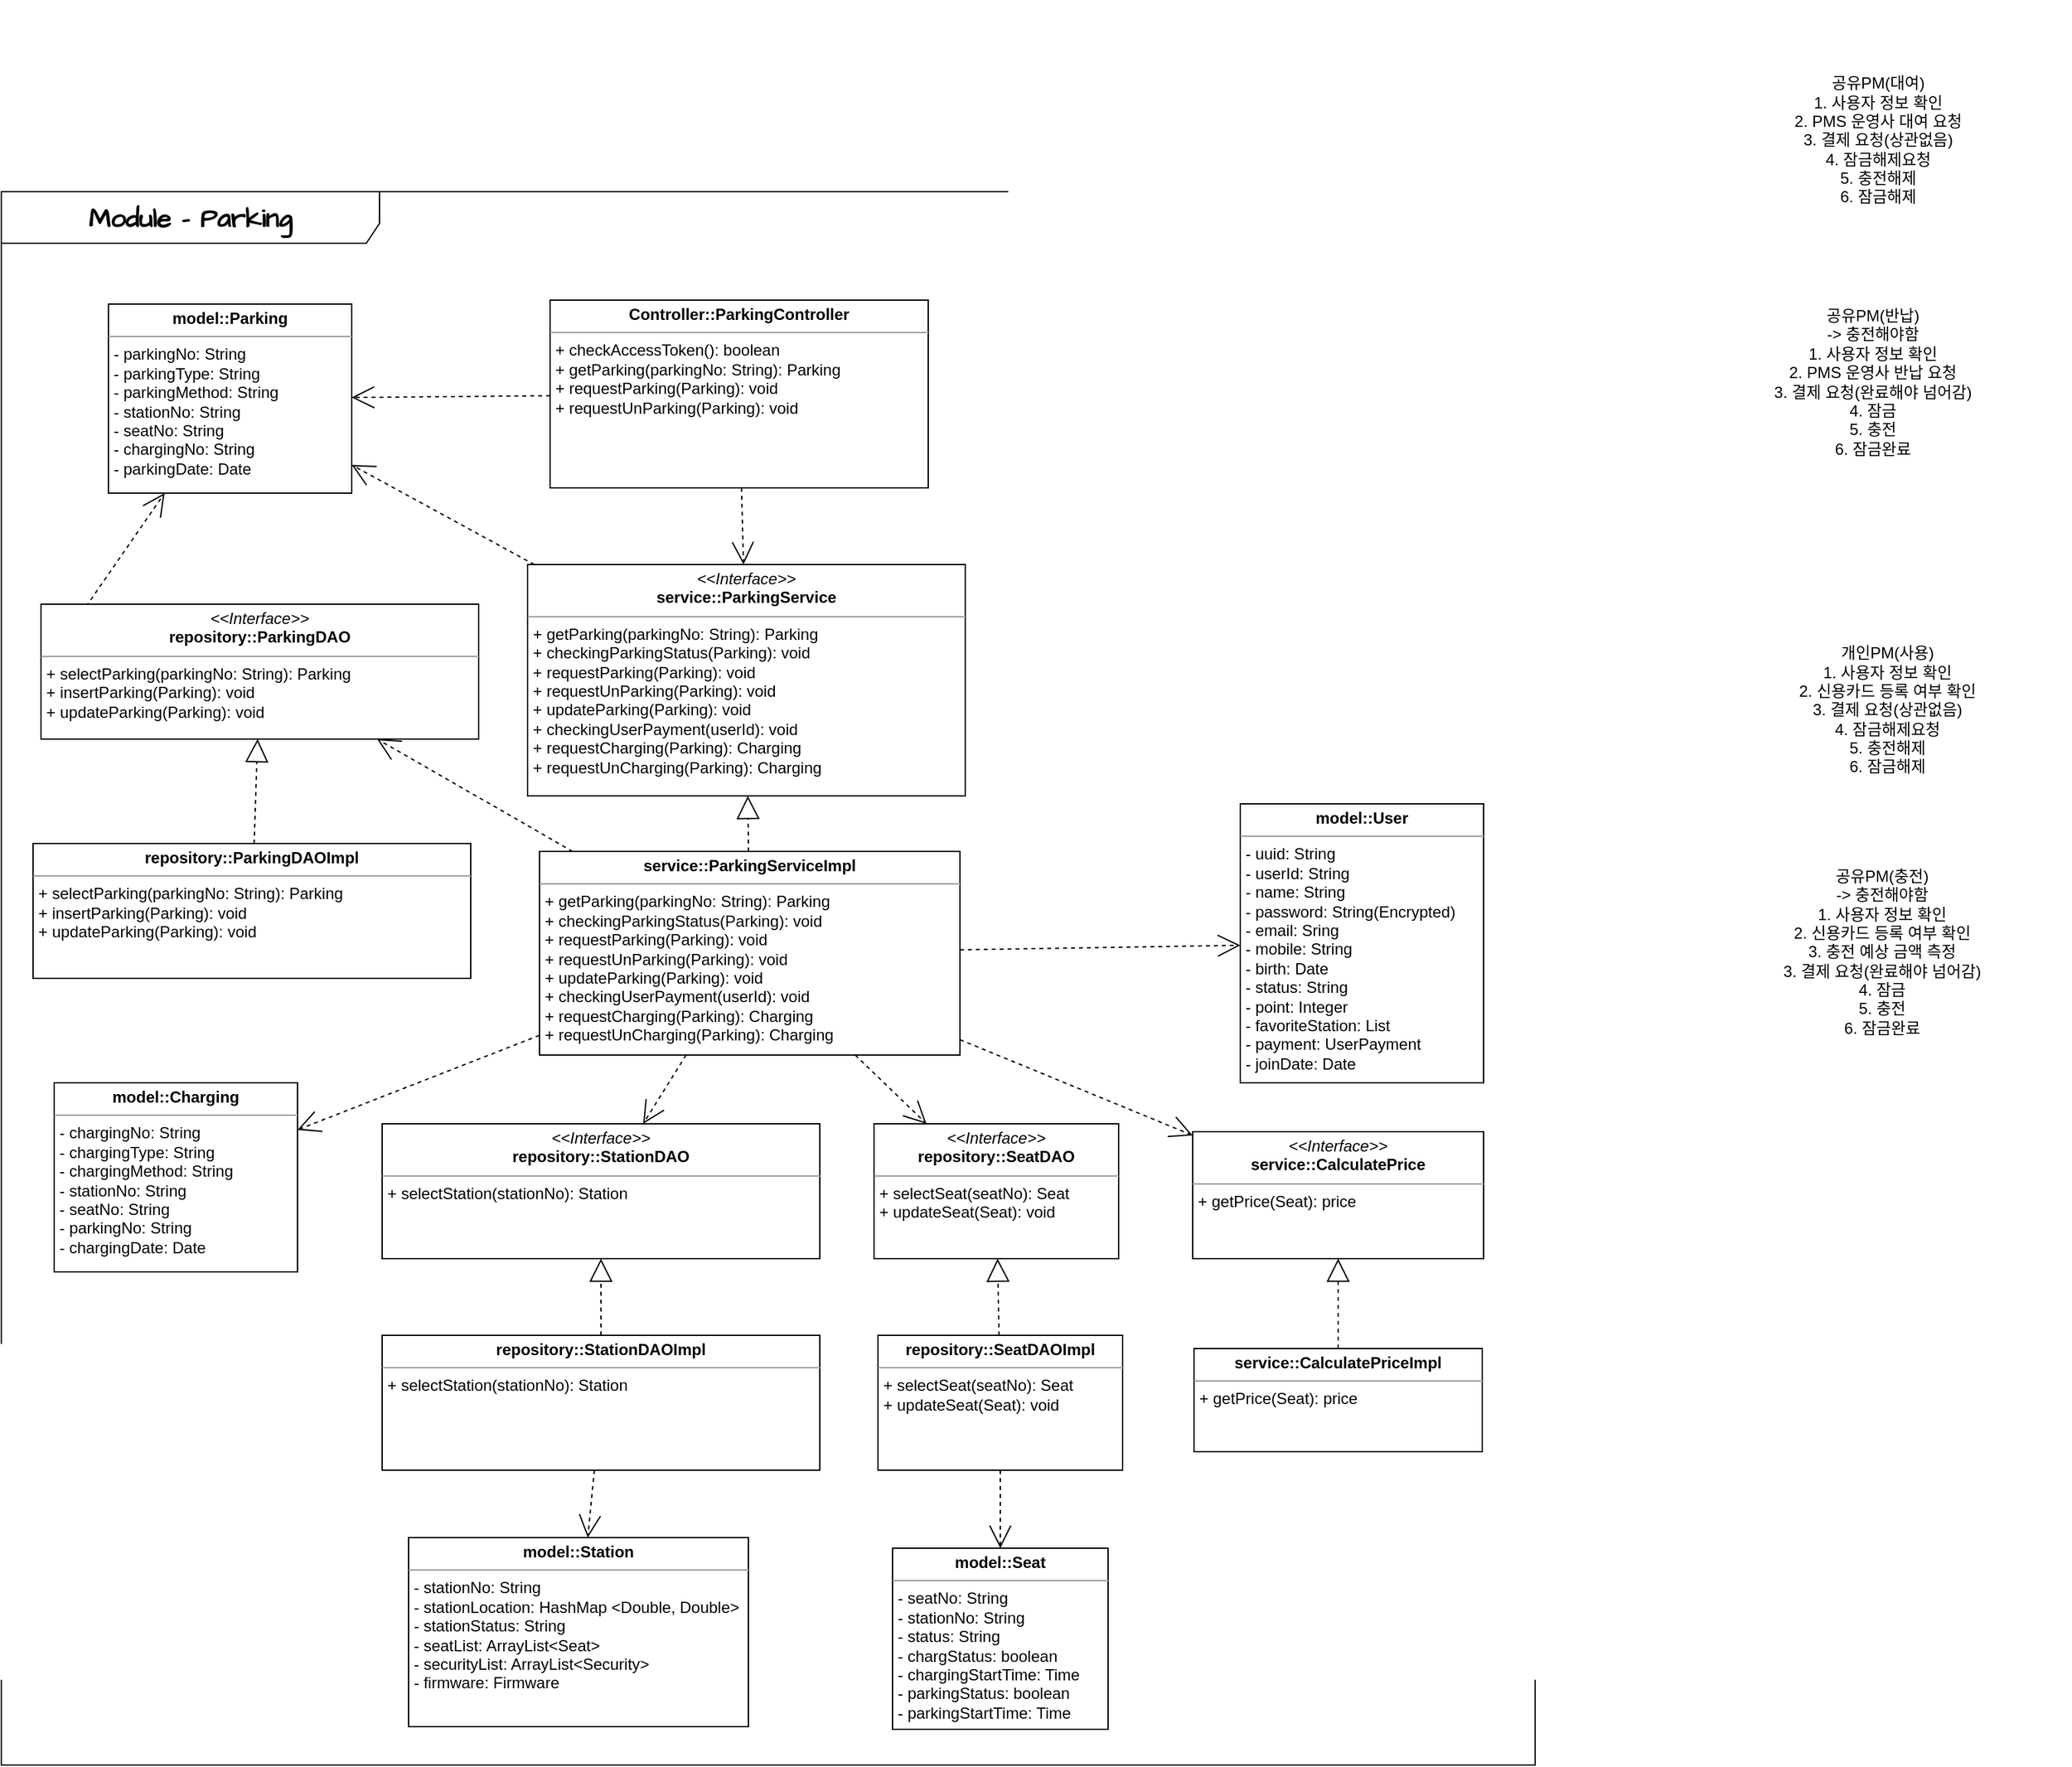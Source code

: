 <mxfile version="21.7.2" type="github">
  <diagram name="페이지-1" id="lPy8DxQ_BeJiJQl0cnG5">
    <mxGraphModel dx="998" dy="994" grid="0" gridSize="10" guides="1" tooltips="1" connect="1" arrows="1" fold="1" page="0" pageScale="1" pageWidth="827" pageHeight="1169" math="0" shadow="0">
      <root>
        <mxCell id="WIyWlLk6GJQsqaUBKTNV-0" />
        <mxCell id="WIyWlLk6GJQsqaUBKTNV-1" parent="WIyWlLk6GJQsqaUBKTNV-0" />
        <mxCell id="Vzx4ZsiZjZbDzXs78C7I-1" value="&lt;b&gt;Module - Parking&lt;/b&gt;" style="shape=umlFrame;whiteSpace=wrap;html=1;pointerEvents=0;hachureGap=4;fontFamily=Architects Daughter;fontSource=https%3A%2F%2Ffonts.googleapis.com%2Fcss%3Ffamily%3DArchitects%2BDaughter;fontSize=20;width=286;height=39;labelBackgroundColor=none;rounded=0;" parent="WIyWlLk6GJQsqaUBKTNV-1" vertex="1">
          <mxGeometry x="1136" y="155" width="1160" height="1190" as="geometry" />
        </mxCell>
        <mxCell id="Vzx4ZsiZjZbDzXs78C7I-3" style="edgeStyle=none;shape=connector;rounded=0;hachureGap=4;orthogonalLoop=1;jettySize=auto;html=1;dashed=1;labelBackgroundColor=none;strokeColor=default;fontFamily=Architects Daughter;fontSource=https%3A%2F%2Ffonts.googleapis.com%2Fcss%3Ffamily%3DArchitects%2BDaughter;fontSize=16;fontColor=default;endArrow=open;endFill=0;endSize=15;" parent="WIyWlLk6GJQsqaUBKTNV-1" source="Vzx4ZsiZjZbDzXs78C7I-10" target="Vzx4ZsiZjZbDzXs78C7I-5" edge="1">
          <mxGeometry relative="1" as="geometry" />
        </mxCell>
        <mxCell id="Vzx4ZsiZjZbDzXs78C7I-4" style="edgeStyle=none;shape=connector;rounded=0;hachureGap=4;orthogonalLoop=1;jettySize=auto;html=1;dashed=1;labelBackgroundColor=none;strokeColor=default;fontFamily=Architects Daughter;fontSource=https%3A%2F%2Ffonts.googleapis.com%2Fcss%3Ffamily%3DArchitects%2BDaughter;fontSize=16;fontColor=default;endArrow=open;endFill=0;endSize=15;" parent="WIyWlLk6GJQsqaUBKTNV-1" source="Vzx4ZsiZjZbDzXs78C7I-5" target="Vzx4ZsiZjZbDzXs78C7I-14" edge="1">
          <mxGeometry relative="1" as="geometry" />
        </mxCell>
        <mxCell id="Vzx4ZsiZjZbDzXs78C7I-5" value="&lt;p style=&quot;margin:0px;margin-top:4px;text-align:center;&quot;&gt;&lt;i&gt;&amp;lt;&amp;lt;Interface&amp;gt;&amp;gt;&lt;/i&gt;&lt;br&gt;&lt;b style=&quot;background-color: initial;&quot;&gt;service::ParkingService&lt;/b&gt;&lt;/p&gt;&lt;p style=&quot;margin:0px;margin-top:4px;text-align:center;&quot;&gt;&lt;/p&gt;&lt;hr size=&quot;1&quot;&gt;&lt;p style=&quot;margin:0px;margin-left:4px;&quot;&gt;+ getParking(parkingNo: String): Parking&lt;/p&gt;&lt;p style=&quot;margin:0px;margin-left:4px;&quot;&gt;+ checkingParkingStatus(Parking): void&lt;/p&gt;&lt;p style=&quot;margin:0px;margin-left:4px;&quot;&gt;+&lt;span style=&quot;background-color: initial;&quot;&gt;&amp;nbsp;requestParking(Parking): void&lt;/span&gt;&lt;/p&gt;&lt;p style=&quot;margin:0px;margin-left:4px;&quot;&gt;+ requestUnParking(Parking): void&lt;/p&gt;&lt;p style=&quot;margin:0px;margin-left:4px;&quot;&gt;+ updateParking(Parking): void&lt;/p&gt;&lt;p style=&quot;margin:0px;margin-left:4px;&quot;&gt;+ checkingUserPayment(userId): void&lt;br&gt;&lt;/p&gt;&lt;p style=&quot;margin:0px;margin-left:4px;&quot;&gt;+ requestCharging(Parking): Charging&lt;/p&gt;&lt;p style=&quot;margin:0px;margin-left:4px;&quot;&gt;&lt;span style=&quot;background-color: initial;&quot;&gt;&lt;/span&gt;&lt;/p&gt;&lt;p style=&quot;margin:0px;margin-left:4px;&quot;&gt;+ requestUnCharging(Parking): Charging&lt;/p&gt;" style="verticalAlign=top;align=left;overflow=fill;fontSize=12;fontFamily=Helvetica;html=1;whiteSpace=wrap;" parent="WIyWlLk6GJQsqaUBKTNV-1" vertex="1">
          <mxGeometry x="1534" y="437" width="331" height="175" as="geometry" />
        </mxCell>
        <mxCell id="Vzx4ZsiZjZbDzXs78C7I-6" style="edgeStyle=none;shape=connector;rounded=0;hachureGap=4;orthogonalLoop=1;jettySize=auto;html=1;dashed=1;labelBackgroundColor=none;strokeColor=default;fontFamily=Architects Daughter;fontSource=https%3A%2F%2Ffonts.googleapis.com%2Fcss%3Ffamily%3DArchitects%2BDaughter;fontSize=16;fontColor=default;endArrow=open;endFill=0;endSize=15;exitX=0;exitY=0.5;exitDx=0;exitDy=0;" parent="WIyWlLk6GJQsqaUBKTNV-1" source="Vzx4ZsiZjZbDzXs78C7I-7" target="Vzx4ZsiZjZbDzXs78C7I-14" edge="1">
          <mxGeometry relative="1" as="geometry" />
        </mxCell>
        <mxCell id="Vzx4ZsiZjZbDzXs78C7I-7" value="&lt;p style=&quot;margin:0px;margin-top:4px;text-align:center;&quot;&gt;&lt;i&gt;&amp;lt;&amp;lt;Interface&amp;gt;&amp;gt;&lt;/i&gt;&lt;br&gt;&lt;b style=&quot;background-color: initial;&quot;&gt;repository::ParkingDAO&lt;/b&gt;&lt;/p&gt;&lt;p style=&quot;margin:0px;margin-top:4px;text-align:center;&quot;&gt;&lt;/p&gt;&lt;hr size=&quot;1&quot;&gt;&lt;p style=&quot;margin:0px;margin-left:4px;&quot;&gt;+ selectParking(parkingNo: String): Parking&lt;/p&gt;&lt;p style=&quot;margin:0px;margin-left:4px;&quot;&gt;+ insertParking(Parking): void&lt;/p&gt;&lt;p style=&quot;margin:0px;margin-left:4px;&quot;&gt;+ updateParking(Parking): void&lt;/p&gt;" style="verticalAlign=top;align=left;overflow=fill;fontSize=12;fontFamily=Helvetica;html=1;whiteSpace=wrap;" parent="WIyWlLk6GJQsqaUBKTNV-1" vertex="1">
          <mxGeometry x="1166" y="467" width="331" height="102" as="geometry" />
        </mxCell>
        <mxCell id="Vzx4ZsiZjZbDzXs78C7I-8" style="edgeStyle=none;shape=connector;rounded=0;hachureGap=4;orthogonalLoop=1;jettySize=auto;html=1;dashed=1;labelBackgroundColor=none;strokeColor=default;fontFamily=Architects Daughter;fontSource=https%3A%2F%2Ffonts.googleapis.com%2Fcss%3Ffamily%3DArchitects%2BDaughter;fontSize=16;fontColor=default;endArrow=open;endFill=0;endSize=15;" parent="WIyWlLk6GJQsqaUBKTNV-1" source="Vzx4ZsiZjZbDzXs78C7I-10" target="Vzx4ZsiZjZbDzXs78C7I-14" edge="1">
          <mxGeometry relative="1" as="geometry" />
        </mxCell>
        <mxCell id="Vzx4ZsiZjZbDzXs78C7I-10" value="&lt;p style=&quot;margin:0px;margin-top:4px;text-align:center;&quot;&gt;&lt;b style=&quot;background-color: initial;&quot;&gt;Controller::ParkingController&lt;/b&gt;&lt;/p&gt;&lt;p style=&quot;margin:0px;margin-top:4px;text-align:center;&quot;&gt;&lt;/p&gt;&lt;hr size=&quot;1&quot;&gt;&lt;p style=&quot;margin:0px;margin-left:4px;&quot;&gt;+ checkAccessToken(): boolean&lt;/p&gt;&lt;p style=&quot;margin:0px;margin-left:4px;&quot;&gt;+ getParking(parkingNo: String): Parking&lt;/p&gt;&lt;p style=&quot;margin:0px;margin-left:4px;&quot;&gt;+ requestParking(Parking): void&lt;/p&gt;&lt;p style=&quot;margin:0px;margin-left:4px;&quot;&gt;+ requestUnParking(Parking): void&lt;/p&gt;" style="verticalAlign=top;align=left;overflow=fill;fontSize=12;fontFamily=Helvetica;html=1;whiteSpace=wrap;" parent="WIyWlLk6GJQsqaUBKTNV-1" vertex="1">
          <mxGeometry x="1551" y="237" width="286" height="142" as="geometry" />
        </mxCell>
        <mxCell id="Vzx4ZsiZjZbDzXs78C7I-11" style="edgeStyle=none;shape=connector;rounded=0;hachureGap=4;orthogonalLoop=1;jettySize=auto;html=1;dashed=1;labelBackgroundColor=none;strokeColor=default;fontFamily=Architects Daughter;fontSource=https%3A%2F%2Ffonts.googleapis.com%2Fcss%3Ffamily%3DArchitects%2BDaughter;fontSize=16;fontColor=default;endArrow=open;endFill=0;endSize=15;" parent="WIyWlLk6GJQsqaUBKTNV-1" source="Vzx4ZsiZjZbDzXs78C7I-13" target="Vzx4ZsiZjZbDzXs78C7I-7" edge="1">
          <mxGeometry relative="1" as="geometry" />
        </mxCell>
        <mxCell id="Vzx4ZsiZjZbDzXs78C7I-12" style="edgeStyle=none;shape=connector;rounded=0;hachureGap=4;orthogonalLoop=1;jettySize=auto;html=1;dashed=1;labelBackgroundColor=none;strokeColor=default;fontFamily=Architects Daughter;fontSource=https%3A%2F%2Ffonts.googleapis.com%2Fcss%3Ffamily%3DArchitects%2BDaughter;fontSize=16;fontColor=default;endArrow=block;endFill=0;endSize=15;" parent="WIyWlLk6GJQsqaUBKTNV-1" source="Vzx4ZsiZjZbDzXs78C7I-13" target="Vzx4ZsiZjZbDzXs78C7I-5" edge="1">
          <mxGeometry relative="1" as="geometry" />
        </mxCell>
        <mxCell id="Vzx4ZsiZjZbDzXs78C7I-13" value="&lt;p style=&quot;margin:0px;margin-top:4px;text-align:center;&quot;&gt;&lt;b style=&quot;background-color: initial;&quot;&gt;service::ParkingServiceImpl&lt;/b&gt;&lt;/p&gt;&lt;p style=&quot;margin:0px;margin-top:4px;text-align:center;&quot;&gt;&lt;/p&gt;&lt;hr size=&quot;1&quot;&gt;&lt;p style=&quot;border-color: var(--border-color); margin: 0px 0px 0px 4px;&quot;&gt;+ getParking(parkingNo: String): Parking&lt;/p&gt;&lt;p style=&quot;border-color: var(--border-color); margin: 0px 0px 0px 4px;&quot;&gt;+ checkingParkingStatus(Parking): void&lt;/p&gt;&lt;p style=&quot;border-color: var(--border-color); margin: 0px 0px 0px 4px;&quot;&gt;+&lt;span style=&quot;border-color: var(--border-color); background-color: initial;&quot;&gt;&amp;nbsp;requestParking(Parking): void&lt;/span&gt;&lt;/p&gt;&lt;p style=&quot;border-color: var(--border-color); margin: 0px 0px 0px 4px;&quot;&gt;+ requestUnParking(Parking): void&lt;/p&gt;&lt;p style=&quot;border-color: var(--border-color); margin: 0px 0px 0px 4px;&quot;&gt;+ updateParking(Parking): void&lt;/p&gt;&lt;p style=&quot;border-color: var(--border-color); margin: 0px 0px 0px 4px;&quot;&gt;+ checkingUserPayment(userId): void&lt;br style=&quot;border-color: var(--border-color);&quot;&gt;&lt;/p&gt;&lt;p style=&quot;border-color: var(--border-color); margin: 0px 0px 0px 4px;&quot;&gt;+ requestCharging(Parking): Charging&lt;/p&gt;&lt;p style=&quot;border-color: var(--border-color); margin: 0px 0px 0px 4px;&quot;&gt;&lt;span style=&quot;border-color: var(--border-color); background-color: initial;&quot;&gt;&lt;/span&gt;&lt;/p&gt;&lt;p style=&quot;border-color: var(--border-color); margin: 0px 0px 0px 4px;&quot;&gt;+ requestUnCharging(Parking): Charging&lt;/p&gt;" style="verticalAlign=top;align=left;overflow=fill;fontSize=12;fontFamily=Helvetica;html=1;whiteSpace=wrap;" parent="WIyWlLk6GJQsqaUBKTNV-1" vertex="1">
          <mxGeometry x="1543" y="654" width="318" height="154" as="geometry" />
        </mxCell>
        <mxCell id="Vzx4ZsiZjZbDzXs78C7I-14" value="&lt;p style=&quot;margin:0px;margin-top:4px;text-align:center;&quot;&gt;&lt;b style=&quot;background-color: initial;&quot;&gt;model::Parking&lt;/b&gt;&lt;/p&gt;&lt;p style=&quot;margin:0px;margin-top:4px;text-align:center;&quot;&gt;&lt;/p&gt;&lt;hr size=&quot;1&quot;&gt;&lt;p style=&quot;margin:0px;margin-left:4px;&quot;&gt;- parkingNo: String&lt;/p&gt;&lt;p style=&quot;margin:0px;margin-left:4px;&quot;&gt;- parkingType: String&lt;/p&gt;&lt;p style=&quot;margin:0px;margin-left:4px;&quot;&gt;- parkingMethod: String&lt;/p&gt;&lt;p style=&quot;margin:0px;margin-left:4px;&quot;&gt;- stationNo: String&lt;/p&gt;&lt;p style=&quot;margin:0px;margin-left:4px;&quot;&gt;- seatNo: String&lt;/p&gt;&lt;p style=&quot;margin:0px;margin-left:4px;&quot;&gt;- chargingNo: String&lt;/p&gt;&lt;p style=&quot;margin:0px;margin-left:4px;&quot;&gt;&lt;span style=&quot;background-color: initial;&quot;&gt;- parkingDate: Date&lt;/span&gt;&lt;br&gt;&lt;/p&gt;" style="verticalAlign=top;align=left;overflow=fill;fontSize=12;fontFamily=Helvetica;html=1;whiteSpace=wrap;" parent="WIyWlLk6GJQsqaUBKTNV-1" vertex="1">
          <mxGeometry x="1217" y="240" width="184" height="143" as="geometry" />
        </mxCell>
        <mxCell id="Vzx4ZsiZjZbDzXs78C7I-15" style="edgeStyle=none;shape=connector;rounded=0;hachureGap=4;orthogonalLoop=1;jettySize=auto;html=1;dashed=1;labelBackgroundColor=none;strokeColor=default;fontFamily=Architects Daughter;fontSource=https%3A%2F%2Ffonts.googleapis.com%2Fcss%3Ffamily%3DArchitects%2BDaughter;fontSize=16;fontColor=default;endArrow=block;endFill=0;endSize=15;" parent="WIyWlLk6GJQsqaUBKTNV-1" source="Vzx4ZsiZjZbDzXs78C7I-16" target="Vzx4ZsiZjZbDzXs78C7I-7" edge="1">
          <mxGeometry relative="1" as="geometry" />
        </mxCell>
        <mxCell id="Vzx4ZsiZjZbDzXs78C7I-16" value="&lt;p style=&quot;margin:0px;margin-top:4px;text-align:center;&quot;&gt;&lt;b style=&quot;background-color: initial;&quot;&gt;repository::ParkingDAOImpl&lt;/b&gt;&lt;/p&gt;&lt;p style=&quot;margin:0px;margin-top:4px;text-align:center;&quot;&gt;&lt;/p&gt;&lt;hr size=&quot;1&quot;&gt;&lt;p style=&quot;border-color: var(--border-color); margin: 0px 0px 0px 4px;&quot;&gt;+ selectParking(parkingNo: String): Parking&lt;/p&gt;&lt;p style=&quot;border-color: var(--border-color); margin: 0px 0px 0px 4px;&quot;&gt;+ insertParking(Parking): void&lt;/p&gt;&lt;p style=&quot;border-color: var(--border-color); margin: 0px 0px 0px 4px;&quot;&gt;+ updateParking(Parking): void&lt;/p&gt;" style="verticalAlign=top;align=left;overflow=fill;fontSize=12;fontFamily=Helvetica;html=1;whiteSpace=wrap;" parent="WIyWlLk6GJQsqaUBKTNV-1" vertex="1">
          <mxGeometry x="1160" y="648" width="331" height="102" as="geometry" />
        </mxCell>
        <mxCell id="Vzx4ZsiZjZbDzXs78C7I-17" value="공유PM(반납)&lt;br&gt;-&amp;gt; 충전해야함&lt;br&gt;1. 사용자 정보 확인&lt;br&gt;2. PMS 운영사 반납 요청&lt;br&gt;3. 결제 요청(완료해야 넘어감)&lt;br&gt;4. 잠금&lt;br&gt;5. 충전&lt;br&gt;6. 잠금완료" style="text;strokeColor=none;align=center;fillColor=none;html=1;verticalAlign=middle;whiteSpace=wrap;rounded=0;" parent="WIyWlLk6GJQsqaUBKTNV-1" vertex="1">
          <mxGeometry x="2413" y="193" width="277" height="212" as="geometry" />
        </mxCell>
        <mxCell id="Vzx4ZsiZjZbDzXs78C7I-18" value="공유PM(대여)&lt;br&gt;1. 사용자 정보 확인&lt;br&gt;2. PMS 운영사 대여 요청&lt;br&gt;3. 결제 요청(상관없음)&lt;br&gt;4. 잠금해제요청&lt;br&gt;5. 충전해제&lt;br&gt;6. 잠금해제" style="text;strokeColor=none;align=center;fillColor=none;html=1;verticalAlign=middle;whiteSpace=wrap;rounded=0;" parent="WIyWlLk6GJQsqaUBKTNV-1" vertex="1">
          <mxGeometry x="2417" y="10" width="277" height="212" as="geometry" />
        </mxCell>
        <mxCell id="Vzx4ZsiZjZbDzXs78C7I-19" value="공유PM(충전)&lt;br&gt;-&amp;gt; 충전해야함&lt;br&gt;1. 사용자 정보 확인&lt;br&gt;2. 신용카드 등록 여부 확인&lt;br&gt;3. 충전 예상 금액 측정&lt;br&gt;3. 결제 요청(완료해야 넘어감)&lt;br&gt;4. 잠금&lt;br&gt;5. 충전&lt;br&gt;6. 잠금완료" style="text;strokeColor=none;align=center;fillColor=none;html=1;verticalAlign=middle;whiteSpace=wrap;rounded=0;" parent="WIyWlLk6GJQsqaUBKTNV-1" vertex="1">
          <mxGeometry x="2420" y="624" width="277" height="212" as="geometry" />
        </mxCell>
        <mxCell id="Vzx4ZsiZjZbDzXs78C7I-20" value="개인PM(사용)&lt;br&gt;1. 사용자 정보 확인&lt;br&gt;2. 신용카드 등록 여부 확인&lt;br&gt;3. 결제 요청(상관없음)&lt;br&gt;4. 잠금해제요청&lt;br&gt;5. 충전해제&lt;br&gt;6. 잠금해제" style="text;strokeColor=none;align=center;fillColor=none;html=1;verticalAlign=middle;whiteSpace=wrap;rounded=0;" parent="WIyWlLk6GJQsqaUBKTNV-1" vertex="1">
          <mxGeometry x="2424" y="441" width="277" height="212" as="geometry" />
        </mxCell>
        <mxCell id="Vzx4ZsiZjZbDzXs78C7I-21" value="&lt;p style=&quot;margin:0px;margin-top:4px;text-align:center;&quot;&gt;&lt;b style=&quot;background-color: initial;&quot;&gt;model::Station&lt;/b&gt;&lt;/p&gt;&lt;p style=&quot;margin:0px;margin-top:4px;text-align:center;&quot;&gt;&lt;/p&gt;&lt;hr size=&quot;1&quot;&gt;&lt;p style=&quot;margin:0px;margin-left:4px;&quot;&gt;- stationNo: String&lt;/p&gt;&lt;p style=&quot;margin:0px;margin-left:4px;&quot;&gt;- stationLocation: HashMap &amp;lt;Double, Double&amp;gt;&lt;/p&gt;&lt;p style=&quot;margin:0px;margin-left:4px;&quot;&gt;- stationStatus: String&lt;/p&gt;&lt;p style=&quot;margin:0px;margin-left:4px;&quot;&gt;&lt;span style=&quot;background-color: initial;&quot;&gt;- seatList: ArrayList&amp;lt;Seat&amp;gt;&lt;/span&gt;&lt;br&gt;&lt;/p&gt;&lt;p style=&quot;margin:0px;margin-left:4px;&quot;&gt;- securityList: ArrayList&amp;lt;Security&amp;gt;&lt;/p&gt;&lt;p style=&quot;margin:0px;margin-left:4px;&quot;&gt;- firmware: Firmware&lt;/p&gt;" style="verticalAlign=top;align=left;overflow=fill;fontSize=12;fontFamily=Helvetica;html=1;whiteSpace=wrap;" parent="WIyWlLk6GJQsqaUBKTNV-1" vertex="1">
          <mxGeometry x="1444" y="1173" width="257" height="143" as="geometry" />
        </mxCell>
        <mxCell id="Vzx4ZsiZjZbDzXs78C7I-27" value="&lt;p style=&quot;margin:0px;margin-top:4px;text-align:center;&quot;&gt;&lt;b style=&quot;background-color: initial;&quot;&gt;model::Seat&lt;/b&gt;&lt;/p&gt;&lt;p style=&quot;margin:0px;margin-top:4px;text-align:center;&quot;&gt;&lt;/p&gt;&lt;hr size=&quot;1&quot;&gt;&lt;p style=&quot;margin:0px;margin-left:4px;&quot;&gt;- seatNo: String&lt;/p&gt;&lt;p style=&quot;margin:0px;margin-left:4px;&quot;&gt;- stationNo: String&lt;/p&gt;&lt;p style=&quot;margin:0px;margin-left:4px;&quot;&gt;- status:&lt;span style=&quot;background-color: initial;&quot;&gt;&amp;nbsp;String&lt;/span&gt;&lt;/p&gt;&lt;p style=&quot;margin:0px;margin-left:4px;&quot;&gt;&lt;span style=&quot;background-color: initial;&quot;&gt;- chargStatus: boolean&lt;/span&gt;&lt;/p&gt;&lt;p style=&quot;border-color: var(--border-color); margin: 0px 0px 0px 4px;&quot;&gt;- chargingStartTime: Time&lt;/p&gt;&lt;p style=&quot;border-color: var(--border-color); margin: 0px 0px 0px 4px;&quot;&gt;- parkingStatus: boolean&lt;/p&gt;&lt;p style=&quot;border-color: var(--border-color); margin: 0px 0px 0px 4px;&quot;&gt;- parkingStartTime: Time&lt;/p&gt;&lt;p style=&quot;margin:0px;margin-left:4px;&quot;&gt;&lt;br&gt;&lt;/p&gt;" style="verticalAlign=top;align=left;overflow=fill;fontSize=12;fontFamily=Helvetica;html=1;whiteSpace=wrap;" parent="WIyWlLk6GJQsqaUBKTNV-1" vertex="1">
          <mxGeometry x="1810" y="1181" width="163" height="137" as="geometry" />
        </mxCell>
        <mxCell id="Vzx4ZsiZjZbDzXs78C7I-29" value="&lt;p style=&quot;margin:0px;margin-top:4px;text-align:center;&quot;&gt;&lt;b style=&quot;background-color: initial;&quot;&gt;model::Charging&lt;/b&gt;&lt;/p&gt;&lt;p style=&quot;margin:0px;margin-top:4px;text-align:center;&quot;&gt;&lt;/p&gt;&lt;hr size=&quot;1&quot;&gt;&lt;p style=&quot;margin:0px;margin-left:4px;&quot;&gt;- chargingNo: String&lt;/p&gt;&lt;p style=&quot;margin:0px;margin-left:4px;&quot;&gt;- chargingType: String&lt;/p&gt;&lt;p style=&quot;margin:0px;margin-left:4px;&quot;&gt;- chargingMethod: String&lt;/p&gt;&lt;p style=&quot;margin:0px;margin-left:4px;&quot;&gt;- stationNo: String&lt;/p&gt;&lt;p style=&quot;margin:0px;margin-left:4px;&quot;&gt;- seatNo: String&lt;/p&gt;&lt;p style=&quot;margin:0px;margin-left:4px;&quot;&gt;- parkingNo: String&lt;/p&gt;&lt;p style=&quot;margin:0px;margin-left:4px;&quot;&gt;&lt;span style=&quot;background-color: initial;&quot;&gt;- chargingDate: Date&lt;/span&gt;&lt;br&gt;&lt;/p&gt;" style="verticalAlign=top;align=left;overflow=fill;fontSize=12;fontFamily=Helvetica;html=1;whiteSpace=wrap;" parent="WIyWlLk6GJQsqaUBKTNV-1" vertex="1">
          <mxGeometry x="1176" y="829" width="184" height="143" as="geometry" />
        </mxCell>
        <mxCell id="Vzx4ZsiZjZbDzXs78C7I-31" style="edgeStyle=none;shape=connector;rounded=0;hachureGap=4;orthogonalLoop=1;jettySize=auto;html=1;dashed=1;labelBackgroundColor=none;strokeColor=default;fontFamily=Architects Daughter;fontSource=https%3A%2F%2Ffonts.googleapis.com%2Fcss%3Ffamily%3DArchitects%2BDaughter;fontSize=16;fontColor=default;endArrow=open;endFill=0;endSize=15;" parent="WIyWlLk6GJQsqaUBKTNV-1" source="Vzx4ZsiZjZbDzXs78C7I-46" target="Vzx4ZsiZjZbDzXs78C7I-21" edge="1">
          <mxGeometry relative="1" as="geometry">
            <mxPoint x="1658" y="211" as="sourcePoint" />
            <mxPoint x="1528" y="211" as="targetPoint" />
          </mxGeometry>
        </mxCell>
        <mxCell id="Vzx4ZsiZjZbDzXs78C7I-32" style="edgeStyle=none;shape=connector;rounded=0;hachureGap=4;orthogonalLoop=1;jettySize=auto;html=1;dashed=1;labelBackgroundColor=none;strokeColor=default;fontFamily=Architects Daughter;fontSource=https%3A%2F%2Ffonts.googleapis.com%2Fcss%3Ffamily%3DArchitects%2BDaughter;fontSize=16;fontColor=default;endArrow=open;endFill=0;endSize=15;" parent="WIyWlLk6GJQsqaUBKTNV-1" source="Vzx4ZsiZjZbDzXs78C7I-47" target="Vzx4ZsiZjZbDzXs78C7I-27" edge="1">
          <mxGeometry relative="1" as="geometry">
            <mxPoint x="1668" y="221" as="sourcePoint" />
            <mxPoint x="1538" y="221" as="targetPoint" />
          </mxGeometry>
        </mxCell>
        <mxCell id="Vzx4ZsiZjZbDzXs78C7I-33" style="edgeStyle=none;shape=connector;rounded=0;hachureGap=4;orthogonalLoop=1;jettySize=auto;html=1;dashed=1;labelBackgroundColor=none;strokeColor=default;fontFamily=Architects Daughter;fontSource=https%3A%2F%2Ffonts.googleapis.com%2Fcss%3Ffamily%3DArchitects%2BDaughter;fontSize=16;fontColor=default;endArrow=open;endFill=0;endSize=15;" parent="WIyWlLk6GJQsqaUBKTNV-1" source="Vzx4ZsiZjZbDzXs78C7I-13" target="Vzx4ZsiZjZbDzXs78C7I-29" edge="1">
          <mxGeometry relative="1" as="geometry">
            <mxPoint x="1678" y="231" as="sourcePoint" />
            <mxPoint x="1548" y="231" as="targetPoint" />
          </mxGeometry>
        </mxCell>
        <mxCell id="Vzx4ZsiZjZbDzXs78C7I-37" value="" style="edgeStyle=none;shape=connector;rounded=0;hachureGap=4;orthogonalLoop=1;jettySize=auto;html=1;dashed=1;labelBackgroundColor=none;strokeColor=default;fontFamily=Architects Daughter;fontSource=https%3A%2F%2Ffonts.googleapis.com%2Fcss%3Ffamily%3DArchitects%2BDaughter;fontSize=16;fontColor=default;endArrow=open;endFill=0;endSize=15;" parent="WIyWlLk6GJQsqaUBKTNV-1" source="Vzx4ZsiZjZbDzXs78C7I-13" target="Vzx4ZsiZjZbDzXs78C7I-36" edge="1">
          <mxGeometry relative="1" as="geometry">
            <mxPoint x="1764" y="612" as="sourcePoint" />
            <mxPoint x="2120" y="1097" as="targetPoint" />
          </mxGeometry>
        </mxCell>
        <mxCell id="Vzx4ZsiZjZbDzXs78C7I-36" value="&lt;p style=&quot;margin:0px;margin-top:4px;text-align:center;&quot;&gt;&lt;i&gt;&amp;lt;&amp;lt;Interface&amp;gt;&amp;gt;&lt;/i&gt;&lt;br&gt;&lt;b style=&quot;background-color: initial;&quot;&gt;repository::SeatDAO&lt;/b&gt;&lt;/p&gt;&lt;p style=&quot;margin:0px;margin-top:4px;text-align:center;&quot;&gt;&lt;/p&gt;&lt;hr size=&quot;1&quot;&gt;&lt;p style=&quot;margin:0px;margin-left:4px;&quot;&gt;+ selectSeat(seatNo): Seat&lt;/p&gt;&lt;p style=&quot;margin:0px;margin-left:4px;&quot;&gt;&lt;span style=&quot;background-color: initial;&quot;&gt;+ updateSeat(Seat): void&lt;/span&gt;&lt;br&gt;&lt;/p&gt;" style="verticalAlign=top;align=left;overflow=fill;fontSize=12;fontFamily=Helvetica;html=1;whiteSpace=wrap;" parent="WIyWlLk6GJQsqaUBKTNV-1" vertex="1">
          <mxGeometry x="1796" y="860" width="185" height="102" as="geometry" />
        </mxCell>
        <mxCell id="Vzx4ZsiZjZbDzXs78C7I-39" value="&lt;p style=&quot;margin:0px;margin-top:4px;text-align:center;&quot;&gt;&lt;i&gt;&amp;lt;&amp;lt;Interface&amp;gt;&amp;gt;&lt;/i&gt;&lt;br&gt;&lt;b style=&quot;background-color: initial;&quot;&gt;repository::StationDAO&lt;/b&gt;&lt;/p&gt;&lt;p style=&quot;margin:0px;margin-top:4px;text-align:center;&quot;&gt;&lt;/p&gt;&lt;hr size=&quot;1&quot;&gt;&lt;p style=&quot;margin:0px;margin-left:4px;&quot;&gt;+ selectStation(stationNo): Station&lt;/p&gt;" style="verticalAlign=top;align=left;overflow=fill;fontSize=12;fontFamily=Helvetica;html=1;whiteSpace=wrap;" parent="WIyWlLk6GJQsqaUBKTNV-1" vertex="1">
          <mxGeometry x="1424" y="860" width="331" height="102" as="geometry" />
        </mxCell>
        <mxCell id="Vzx4ZsiZjZbDzXs78C7I-40" value="" style="edgeStyle=none;shape=connector;rounded=0;hachureGap=4;orthogonalLoop=1;jettySize=auto;html=1;dashed=1;labelBackgroundColor=none;strokeColor=default;fontFamily=Architects Daughter;fontSource=https%3A%2F%2Ffonts.googleapis.com%2Fcss%3Ffamily%3DArchitects%2BDaughter;fontSize=16;fontColor=default;endArrow=open;endFill=0;endSize=15;" parent="WIyWlLk6GJQsqaUBKTNV-1" source="Vzx4ZsiZjZbDzXs78C7I-13" target="Vzx4ZsiZjZbDzXs78C7I-39" edge="1">
          <mxGeometry relative="1" as="geometry">
            <mxPoint x="1636" y="773" as="sourcePoint" />
            <mxPoint x="1740" y="870" as="targetPoint" />
          </mxGeometry>
        </mxCell>
        <mxCell id="Vzx4ZsiZjZbDzXs78C7I-41" value="" style="edgeStyle=none;shape=connector;rounded=0;hachureGap=4;orthogonalLoop=1;jettySize=auto;html=1;dashed=1;labelBackgroundColor=none;strokeColor=default;fontFamily=Architects Daughter;fontSource=https%3A%2F%2Ffonts.googleapis.com%2Fcss%3Ffamily%3DArchitects%2BDaughter;fontSize=16;fontColor=default;endArrow=open;endFill=0;endSize=15;" parent="WIyWlLk6GJQsqaUBKTNV-1" source="Vzx4ZsiZjZbDzXs78C7I-13" target="Vzx4ZsiZjZbDzXs78C7I-45" edge="1">
          <mxGeometry relative="1" as="geometry">
            <mxPoint x="1465" y="750" as="sourcePoint" />
            <mxPoint x="1350" y="882" as="targetPoint" />
          </mxGeometry>
        </mxCell>
        <mxCell id="Vzx4ZsiZjZbDzXs78C7I-45" value="&lt;p style=&quot;margin:0px;margin-top:4px;text-align:center;&quot;&gt;&lt;b style=&quot;background-color: initial;&quot;&gt;model::User&lt;/b&gt;&lt;/p&gt;&lt;p style=&quot;margin:0px;margin-top:4px;text-align:center;&quot;&gt;&lt;/p&gt;&lt;hr size=&quot;1&quot;&gt;&lt;p style=&quot;margin:0px;margin-left:4px;&quot;&gt;- uuid: String&lt;/p&gt;&lt;p style=&quot;margin:0px;margin-left:4px;&quot;&gt;- userId: String&lt;/p&gt;&lt;p style=&quot;margin:0px;margin-left:4px;&quot;&gt;- name: String&lt;/p&gt;&lt;p style=&quot;margin:0px;margin-left:4px;&quot;&gt;- password: String(Encrypted)&lt;/p&gt;&lt;p style=&quot;margin:0px;margin-left:4px;&quot;&gt;- email: Sring&lt;/p&gt;&lt;p style=&quot;margin:0px;margin-left:4px;&quot;&gt;- mobile: String&lt;/p&gt;&lt;p style=&quot;margin:0px;margin-left:4px;&quot;&gt;- birth: Date&lt;/p&gt;&lt;p style=&quot;margin:0px;margin-left:4px;&quot;&gt;- status: String&lt;/p&gt;&lt;p style=&quot;margin:0px;margin-left:4px;&quot;&gt;- point: Integer&lt;/p&gt;&lt;p style=&quot;margin:0px;margin-left:4px;&quot;&gt;- favoriteStation: List&lt;/p&gt;&lt;p style=&quot;margin:0px;margin-left:4px;&quot;&gt;- payment: UserPayment&lt;/p&gt;&lt;p style=&quot;margin:0px;margin-left:4px;&quot;&gt;- joinDate: Date&lt;/p&gt;" style="verticalAlign=top;align=left;overflow=fill;fontSize=12;fontFamily=Helvetica;html=1;whiteSpace=wrap;" parent="WIyWlLk6GJQsqaUBKTNV-1" vertex="1">
          <mxGeometry x="2073" y="618" width="184" height="211" as="geometry" />
        </mxCell>
        <mxCell id="Vzx4ZsiZjZbDzXs78C7I-46" value="&lt;p style=&quot;margin:0px;margin-top:4px;text-align:center;&quot;&gt;&lt;b style=&quot;background-color: initial;&quot;&gt;repository::StationDAOImpl&lt;/b&gt;&lt;/p&gt;&lt;p style=&quot;margin:0px;margin-top:4px;text-align:center;&quot;&gt;&lt;/p&gt;&lt;hr size=&quot;1&quot;&gt;&lt;p style=&quot;margin:0px;margin-left:4px;&quot;&gt;+ selectStation(stationNo): Station&lt;/p&gt;" style="verticalAlign=top;align=left;overflow=fill;fontSize=12;fontFamily=Helvetica;html=1;whiteSpace=wrap;" parent="WIyWlLk6GJQsqaUBKTNV-1" vertex="1">
          <mxGeometry x="1424" y="1020" width="331" height="102" as="geometry" />
        </mxCell>
        <mxCell id="Vzx4ZsiZjZbDzXs78C7I-47" value="&lt;p style=&quot;margin:0px;margin-top:4px;text-align:center;&quot;&gt;&lt;b style=&quot;background-color: initial;&quot;&gt;repository::SeatDAOImpl&lt;/b&gt;&lt;/p&gt;&lt;p style=&quot;margin:0px;margin-top:4px;text-align:center;&quot;&gt;&lt;/p&gt;&lt;hr size=&quot;1&quot;&gt;&lt;p style=&quot;margin:0px;margin-left:4px;&quot;&gt;+ selectSeat(seatNo): Seat&lt;/p&gt;&lt;p style=&quot;margin:0px;margin-left:4px;&quot;&gt;&lt;span style=&quot;background-color: initial;&quot;&gt;+ updateSeat(Seat): void&lt;/span&gt;&lt;br&gt;&lt;/p&gt;" style="verticalAlign=top;align=left;overflow=fill;fontSize=12;fontFamily=Helvetica;html=1;whiteSpace=wrap;" parent="WIyWlLk6GJQsqaUBKTNV-1" vertex="1">
          <mxGeometry x="1799" y="1020" width="185" height="102" as="geometry" />
        </mxCell>
        <mxCell id="Vzx4ZsiZjZbDzXs78C7I-48" style="edgeStyle=none;shape=connector;rounded=0;hachureGap=4;orthogonalLoop=1;jettySize=auto;html=1;dashed=1;labelBackgroundColor=none;strokeColor=default;fontFamily=Architects Daughter;fontSource=https%3A%2F%2Ffonts.googleapis.com%2Fcss%3Ffamily%3DArchitects%2BDaughter;fontSize=16;fontColor=default;endArrow=block;endFill=0;endSize=15;" parent="WIyWlLk6GJQsqaUBKTNV-1" source="Vzx4ZsiZjZbDzXs78C7I-46" target="Vzx4ZsiZjZbDzXs78C7I-39" edge="1">
          <mxGeometry relative="1" as="geometry">
            <mxPoint x="1711" y="680" as="sourcePoint" />
            <mxPoint x="1711" y="638" as="targetPoint" />
          </mxGeometry>
        </mxCell>
        <mxCell id="Vzx4ZsiZjZbDzXs78C7I-49" style="edgeStyle=none;shape=connector;rounded=0;hachureGap=4;orthogonalLoop=1;jettySize=auto;html=1;dashed=1;labelBackgroundColor=none;strokeColor=default;fontFamily=Architects Daughter;fontSource=https%3A%2F%2Ffonts.googleapis.com%2Fcss%3Ffamily%3DArchitects%2BDaughter;fontSize=16;fontColor=default;endArrow=block;endFill=0;endSize=15;" parent="WIyWlLk6GJQsqaUBKTNV-1" source="Vzx4ZsiZjZbDzXs78C7I-47" target="Vzx4ZsiZjZbDzXs78C7I-36" edge="1">
          <mxGeometry relative="1" as="geometry">
            <mxPoint x="1600" y="1030" as="sourcePoint" />
            <mxPoint x="1600" y="972" as="targetPoint" />
          </mxGeometry>
        </mxCell>
        <mxCell id="Vzx4ZsiZjZbDzXs78C7I-50" value="&lt;p style=&quot;margin:0px;margin-top:4px;text-align:center;&quot;&gt;&lt;b style=&quot;background-color: initial;&quot;&gt;service::CalculatePriceImpl&lt;/b&gt;&lt;/p&gt;&lt;p style=&quot;margin:0px;margin-top:4px;text-align:center;&quot;&gt;&lt;/p&gt;&lt;hr size=&quot;1&quot;&gt;&lt;p style=&quot;border-color: var(--border-color); margin: 0px 0px 0px 4px;&quot;&gt;+ getPrice(Seat): price&lt;br&gt;&lt;/p&gt;" style="verticalAlign=top;align=left;overflow=fill;fontSize=12;fontFamily=Helvetica;html=1;whiteSpace=wrap;" parent="WIyWlLk6GJQsqaUBKTNV-1" vertex="1">
          <mxGeometry x="2038" y="1030" width="218" height="78" as="geometry" />
        </mxCell>
        <mxCell id="Vzx4ZsiZjZbDzXs78C7I-51" value="&lt;p style=&quot;margin:0px;margin-top:4px;text-align:center;&quot;&gt;&lt;i&gt;&amp;lt;&amp;lt;Interface&amp;gt;&amp;gt;&lt;/i&gt;&lt;br&gt;&lt;b style=&quot;background-color: initial;&quot;&gt;service::CalculatePrice&lt;/b&gt;&lt;/p&gt;&lt;p style=&quot;margin:0px;margin-top:4px;text-align:center;&quot;&gt;&lt;/p&gt;&lt;hr size=&quot;1&quot;&gt;&lt;p style=&quot;margin:0px;margin-left:4px;&quot;&gt;+ getPrice(Seat): price&lt;/p&gt;" style="verticalAlign=top;align=left;overflow=fill;fontSize=12;fontFamily=Helvetica;html=1;whiteSpace=wrap;" parent="WIyWlLk6GJQsqaUBKTNV-1" vertex="1">
          <mxGeometry x="2037" y="866" width="220" height="96" as="geometry" />
        </mxCell>
        <mxCell id="Vzx4ZsiZjZbDzXs78C7I-53" value="" style="edgeStyle=none;shape=connector;rounded=0;hachureGap=4;orthogonalLoop=1;jettySize=auto;html=1;dashed=1;labelBackgroundColor=none;strokeColor=default;fontFamily=Architects Daughter;fontSource=https%3A%2F%2Ffonts.googleapis.com%2Fcss%3Ffamily%3DArchitects%2BDaughter;fontSize=16;fontColor=default;endArrow=open;endFill=0;endSize=15;" parent="WIyWlLk6GJQsqaUBKTNV-1" source="Vzx4ZsiZjZbDzXs78C7I-13" target="Vzx4ZsiZjZbDzXs78C7I-51" edge="1">
          <mxGeometry relative="1" as="geometry">
            <mxPoint x="1908.06" y="769" as="sourcePoint" />
            <mxPoint x="1992.06" y="854" as="targetPoint" />
          </mxGeometry>
        </mxCell>
        <mxCell id="Vzx4ZsiZjZbDzXs78C7I-54" style="edgeStyle=none;shape=connector;rounded=0;hachureGap=4;orthogonalLoop=1;jettySize=auto;html=1;dashed=1;labelBackgroundColor=none;strokeColor=default;fontFamily=Architects Daughter;fontSource=https%3A%2F%2Ffonts.googleapis.com%2Fcss%3Ffamily%3DArchitects%2BDaughter;fontSize=16;fontColor=default;endArrow=block;endFill=0;endSize=15;" parent="WIyWlLk6GJQsqaUBKTNV-1" source="Vzx4ZsiZjZbDzXs78C7I-50" target="Vzx4ZsiZjZbDzXs78C7I-51" edge="1">
          <mxGeometry relative="1" as="geometry">
            <mxPoint x="2045.06" y="1030" as="sourcePoint" />
            <mxPoint x="2043.06" y="972" as="targetPoint" />
          </mxGeometry>
        </mxCell>
      </root>
    </mxGraphModel>
  </diagram>
</mxfile>
